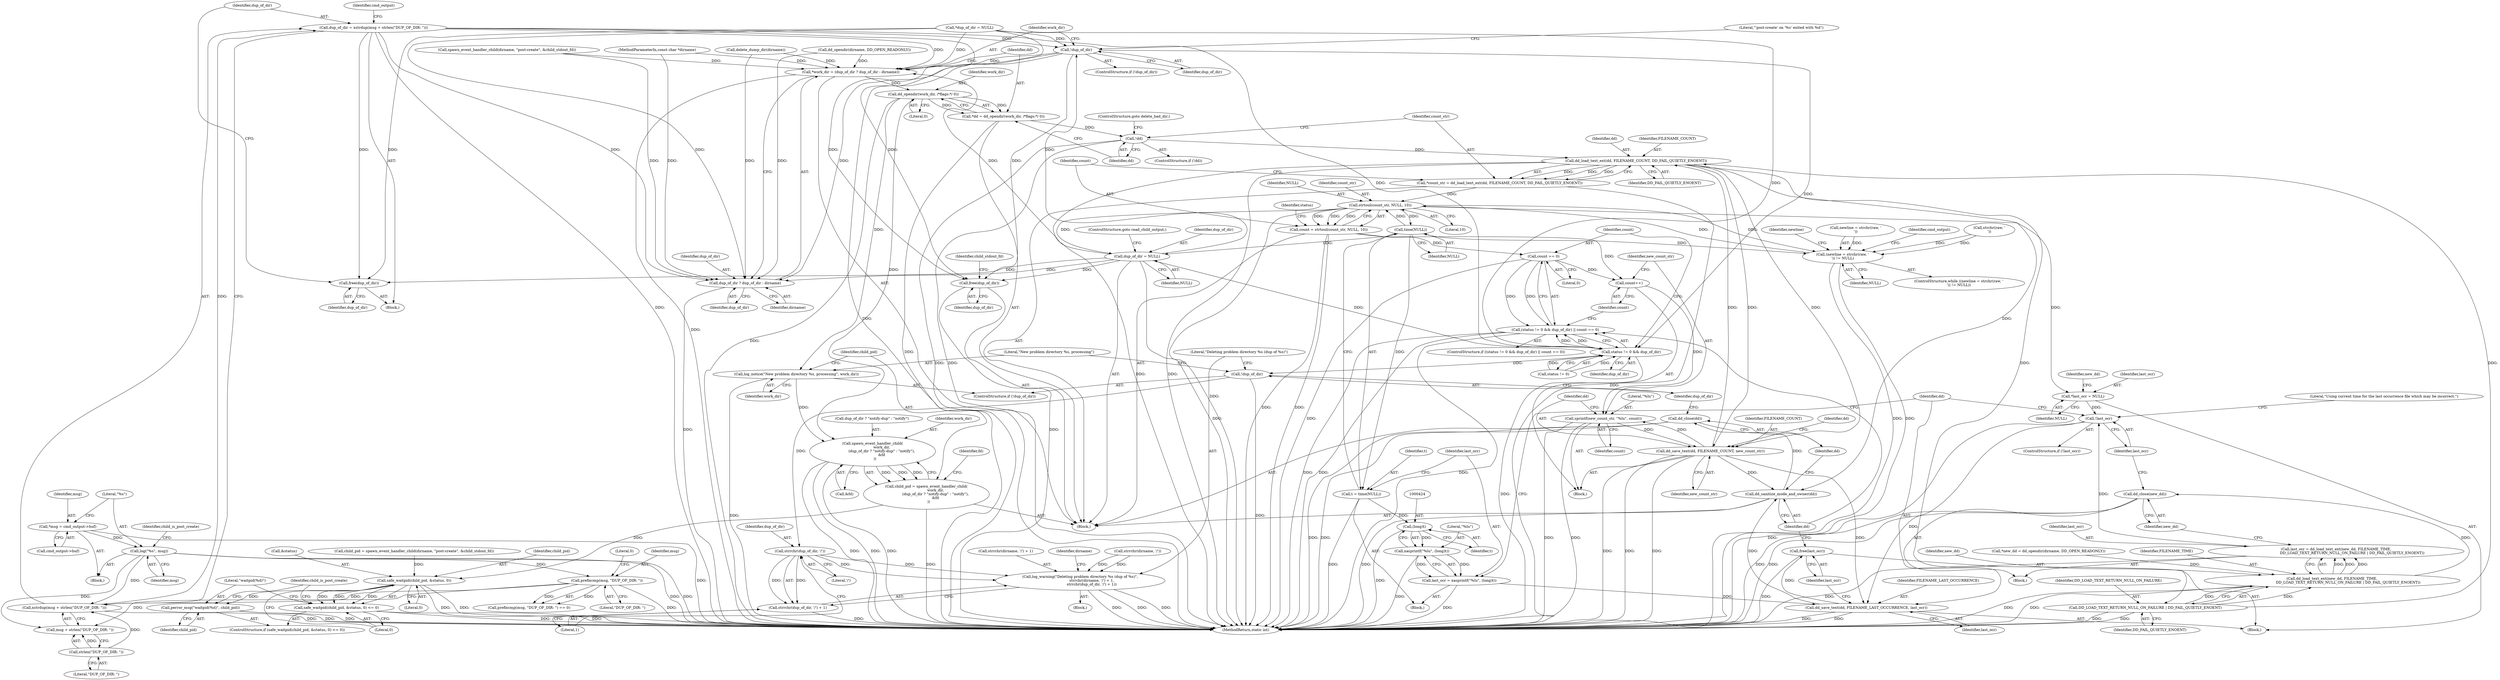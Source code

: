 digraph "0_abrt_8939398b82006ba1fec4ed491339fc075f43fc7c_0@integer" {
"1000258" [label="(Call,dup_of_dir = xstrdup(msg + strlen(\"DUP_OF_DIR: \")))"];
"1000260" [label="(Call,xstrdup(msg + strlen(\"DUP_OF_DIR: \")))"];
"1000251" [label="(Call,prefixcmp(msg, \"DUP_OF_DIR: \"))"];
"1000244" [label="(Call,log(\"%s\", msg))"];
"1000239" [label="(Call,*msg = cmd_output->buf)"];
"1000263" [label="(Call,strlen(\"DUP_OF_DIR: \"))"];
"1000256" [label="(Call,free(dup_of_dir))"];
"1000310" [label="(Call,!dup_of_dir)"];
"1000320" [label="(Call,*work_dir = (dup_of_dir ? dup_of_dir : dirname))"];
"1000329" [label="(Call,dd_opendir(work_dir, /*flags:*/ 0))"];
"1000327" [label="(Call,*dd = dd_opendir(work_dir, /*flags:*/ 0))"];
"1000333" [label="(Call,!dd)"];
"1000339" [label="(Call,dd_load_text_ext(dd, FILENAME_COUNT, DD_FAIL_QUIETLY_ENOENT))"];
"1000337" [label="(Call,*count_str = dd_load_text_ext(dd, FILENAME_COUNT, DD_FAIL_QUIETLY_ENOENT))"];
"1000346" [label="(Call,strtoul(count_str, NULL, 10))"];
"1000223" [label="(Call,(newline = strchr(raw, '\n')) != NULL)"];
"1000344" [label="(Call,count = strtoul(count_str, NULL, 10))"];
"1000357" [label="(Call,count == 0)"];
"1000351" [label="(Call,(status != 0 && dup_of_dir) || count == 0)"];
"1000361" [label="(Call,count++)"];
"1000364" [label="(Call,sprintf(new_count_str, \"%lu\", count))"];
"1000368" [label="(Call,dd_save_text(dd, FILENAME_COUNT, new_count_str))"];
"1000426" [label="(Call,dd_save_text(dd, FILENAME_LAST_OCCURRENCE, last_ocr))"];
"1000430" [label="(Call,free(last_ocr))"];
"1000432" [label="(Call,dd_sanitize_mode_and_owner(dd))"];
"1000434" [label="(Call,dd_close(dd))"];
"1000388" [label="(Call,*last_ocr = NULL)"];
"1000409" [label="(Call,!last_ocr)"];
"1000417" [label="(Call,time(NULL))"];
"1000415" [label="(Call,t = time(NULL))"];
"1000423" [label="(Call,(long)t)"];
"1000421" [label="(Call,xasprintf(\"%lu\", (long)t))"];
"1000419" [label="(Call,last_ocr = xasprintf(\"%lu\", (long)t))"];
"1000479" [label="(Call,dup_of_dir = NULL)"];
"1000322" [label="(Call,dup_of_dir ? dup_of_dir : dirname)"];
"1000352" [label="(Call,status != 0 && dup_of_dir)"];
"1000437" [label="(Call,!dup_of_dir)"];
"1000452" [label="(Call,strrchr(dup_of_dir, '/'))"];
"1000444" [label="(Call,log_warning(\"Deleting problem directory %s (dup of %s)\",\n                    strrchr(dirname, '/') + 1,\n                    strrchr(dup_of_dir, '/') + 1))"];
"1000451" [label="(Call,strrchr(dup_of_dir, '/') + 1)"];
"1000492" [label="(Call,free(dup_of_dir))"];
"1000399" [label="(Call,DD_LOAD_TEXT_RETURN_NULL_ON_FAILURE | DD_FAIL_QUIETLY_ENOENT)"];
"1000396" [label="(Call,dd_load_text_ext(new_dd, FILENAME_TIME,\n                            DD_LOAD_TEXT_RETURN_NULL_ON_FAILURE | DD_FAIL_QUIETLY_ENOENT))"];
"1000394" [label="(Call,last_ocr = dd_load_text_ext(new_dd, FILENAME_TIME,\n                            DD_LOAD_TEXT_RETURN_NULL_ON_FAILURE | DD_FAIL_QUIETLY_ENOENT))"];
"1000402" [label="(Call,dd_close(new_dd))"];
"1000439" [label="(Call,log_notice(\"New problem directory %s, processing\", work_dir))"];
"1000461" [label="(Call,spawn_event_handler_child(\n                work_dir,\n                (dup_of_dir ? \"notify-dup\" : \"notify\"),\n                &fd\n    ))"];
"1000459" [label="(Call,child_pid = spawn_event_handler_child(\n                work_dir,\n                (dup_of_dir ? \"notify-dup\" : \"notify\"),\n                &fd\n    ))"];
"1000281" [label="(Call,safe_waitpid(child_pid, &status, 0))"];
"1000280" [label="(Call,safe_waitpid(child_pid, &status, 0) <= 0)"];
"1000287" [label="(Call,perror_msg(\"waitpid(%d)\", child_pid))"];
"1000457" [label="(Identifier,dirname)"];
"1000287" [label="(Call,perror_msg(\"waitpid(%d)\", child_pid))"];
"1000333" [label="(Call,!dd)"];
"1000351" [label="(Call,(status != 0 && dup_of_dir) || count == 0)"];
"1000440" [label="(Literal,\"New problem directory %s, processing\")"];
"1000369" [label="(Identifier,dd)"];
"1000429" [label="(Identifier,last_ocr)"];
"1000320" [label="(Call,*work_dir = (dup_of_dir ? dup_of_dir : dirname))"];
"1000345" [label="(Identifier,count)"];
"1000328" [label="(Identifier,dd)"];
"1000395" [label="(Identifier,last_ocr)"];
"1000422" [label="(Literal,\"%lu\")"];
"1000461" [label="(Call,spawn_event_handler_child(\n                work_dir,\n                (dup_of_dir ? \"notify-dup\" : \"notify\"),\n                &fd\n    ))"];
"1000346" [label="(Call,strtoul(count_str, NULL, 10))"];
"1000413" [label="(Literal,\"Using current time for the last occurrence file which may be incorrect.\")"];
"1000397" [label="(Identifier,new_dd)"];
"1000463" [label="(Call,dup_of_dir ? \"notify-dup\" : \"notify\")"];
"1000354" [label="(Identifier,status)"];
"1000357" [label="(Call,count == 0)"];
"1000259" [label="(Identifier,dup_of_dir)"];
"1000240" [label="(Identifier,msg)"];
"1000334" [label="(Identifier,dd)"];
"1000410" [label="(Identifier,last_ocr)"];
"1000281" [label="(Call,safe_waitpid(child_pid, &status, 0))"];
"1000425" [label="(Identifier,t)"];
"1000329" [label="(Call,dd_opendir(work_dir, /*flags:*/ 0))"];
"1000392" [label="(Identifier,new_dd)"];
"1000384" [label="(Call,dd_opendir(dirname, DD_OPEN_READONLY))"];
"1000498" [label="(MethodReturn,static int)"];
"1000420" [label="(Identifier,last_ocr)"];
"1000273" [label="(Identifier,cmd_output)"];
"1000350" [label="(ControlStructure,if ((status != 0 && dup_of_dir) || count == 0))"];
"1000482" [label="(ControlStructure,goto read_child_output;)"];
"1000481" [label="(Identifier,NULL)"];
"1000251" [label="(Call,prefixcmp(msg, \"DUP_OF_DIR: \"))"];
"1000423" [label="(Call,(long)t)"];
"1000368" [label="(Call,dd_save_text(dd, FILENAME_COUNT, new_count_str))"];
"1000371" [label="(Identifier,new_count_str)"];
"1000447" [label="(Call,strrchr(dirname, '/'))"];
"1000254" [label="(Literal,0)"];
"1000467" [label="(Call,&fd)"];
"1000321" [label="(Identifier,work_dir)"];
"1000451" [label="(Call,strrchr(dup_of_dir, '/') + 1)"];
"1000401" [label="(Identifier,DD_FAIL_QUIETLY_ENOENT)"];
"1000253" [label="(Literal,\"DUP_OF_DIR: \")"];
"1000390" [label="(Identifier,NULL)"];
"1000441" [label="(Identifier,work_dir)"];
"1000361" [label="(Call,count++)"];
"1000367" [label="(Identifier,count)"];
"1000342" [label="(Identifier,DD_FAIL_QUIETLY_ENOENT)"];
"1000432" [label="(Call,dd_sanitize_mode_and_owner(dd))"];
"1000171" [label="(Call,child_pid = spawn_event_handler_child(dirname, \"post-create\", &child_stdout_fd))"];
"1000433" [label="(Identifier,dd)"];
"1000323" [label="(Identifier,dup_of_dir)"];
"1000493" [label="(Identifier,dup_of_dir)"];
"1000366" [label="(Literal,\"%lu\")"];
"1000353" [label="(Call,status != 0)"];
"1000437" [label="(Call,!dup_of_dir)"];
"1000444" [label="(Call,log_warning(\"Deleting problem directory %s (dup of %s)\",\n                    strrchr(dirname, '/') + 1,\n                    strrchr(dup_of_dir, '/') + 1))"];
"1000348" [label="(Identifier,NULL)"];
"1000358" [label="(Identifier,count)"];
"1000285" [label="(Literal,0)"];
"1000288" [label="(Literal,\"waitpid(%d)\")"];
"1000337" [label="(Call,*count_str = dd_load_text_ext(dd, FILENAME_COUNT, DD_FAIL_QUIETLY_ENOENT))"];
"1000250" [label="(Call,prefixcmp(msg, \"DUP_OF_DIR: \") == 0)"];
"1000462" [label="(Identifier,work_dir)"];
"1000352" [label="(Call,status != 0 && dup_of_dir)"];
"1000382" [label="(Call,*new_dd = dd_opendir(dirname, DD_OPEN_READONLY))"];
"1000222" [label="(ControlStructure,while ((newline = strchr(raw, '\n')) != NULL))"];
"1000341" [label="(Identifier,FILENAME_COUNT)"];
"1000370" [label="(Identifier,FILENAME_COUNT)"];
"1000359" [label="(Literal,0)"];
"1000255" [label="(Block,)"];
"1000456" [label="(Call,delete_dump_dir(dirname))"];
"1000393" [label="(Block,)"];
"1000431" [label="(Identifier,last_ocr)"];
"1000400" [label="(Identifier,DD_LOAD_TEXT_RETURN_NULL_ON_FAILURE)"];
"1000376" [label="(Identifier,dd)"];
"1000417" [label="(Call,time(NULL))"];
"1000430" [label="(Call,free(last_ocr))"];
"1000415" [label="(Call,t = time(NULL))"];
"1000314" [label="(Literal,\"'post-create' on '%s' exited with %d\")"];
"1000344" [label="(Call,count = strtoul(count_str, NULL, 10))"];
"1000339" [label="(Call,dd_load_text_ext(dd, FILENAME_COUNT, DD_FAIL_QUIETLY_ENOENT))"];
"1000479" [label="(Call,dup_of_dir = NULL)"];
"1000280" [label="(Call,safe_waitpid(child_pid, &status, 0) <= 0)"];
"1000443" [label="(Block,)"];
"1000416" [label="(Identifier,t)"];
"1000362" [label="(Identifier,count)"];
"1000249" [label="(Identifier,child_is_post_create)"];
"1000330" [label="(Identifier,work_dir)"];
"1000446" [label="(Call,strrchr(dirname, '/') + 1)"];
"1000325" [label="(Identifier,dirname)"];
"1000402" [label="(Call,dd_close(new_dd))"];
"1000327" [label="(Call,*dd = dd_opendir(work_dir, /*flags:*/ 0))"];
"1000322" [label="(Call,dup_of_dir ? dup_of_dir : dirname)"];
"1000226" [label="(Call,strchr(raw, '\n'))"];
"1000233" [label="(Identifier,newline)"];
"1000389" [label="(Identifier,last_ocr)"];
"1000241" [label="(Call,cmd_output->buf)"];
"1000257" [label="(Identifier,dup_of_dir)"];
"1000427" [label="(Identifier,dd)"];
"1000252" [label="(Identifier,msg)"];
"1000408" [label="(ControlStructure,if (!last_ocr))"];
"1000411" [label="(Block,)"];
"1000454" [label="(Literal,'/')"];
"1000244" [label="(Call,log(\"%s\", msg))"];
"1000335" [label="(ControlStructure,goto delete_bad_dir;)"];
"1000439" [label="(Call,log_notice(\"New problem directory %s, processing\", work_dir))"];
"1000470" [label="(Identifier,fd)"];
"1000436" [label="(ControlStructure,if (!dup_of_dir))"];
"1000173" [label="(Call,spawn_event_handler_child(dirname, \"post-create\", &child_stdout_fd))"];
"1000356" [label="(Identifier,dup_of_dir)"];
"1000455" [label="(Literal,1)"];
"1000495" [label="(Identifier,child_stdout_fd)"];
"1000445" [label="(Literal,\"Deleting problem directory %s (dup of %s)\")"];
"1000230" [label="(Block,)"];
"1000286" [label="(Literal,0)"];
"1000338" [label="(Identifier,count_str)"];
"1000347" [label="(Identifier,count_str)"];
"1000349" [label="(Literal,10)"];
"1000279" [label="(ControlStructure,if (safe_waitpid(child_pid, &status, 0) <= 0))"];
"1000421" [label="(Call,xasprintf(\"%lu\", (long)t))"];
"1000331" [label="(Literal,0)"];
"1000403" [label="(Identifier,new_dd)"];
"1000434" [label="(Call,dd_close(dd))"];
"1000459" [label="(Call,child_pid = spawn_event_handler_child(\n                work_dir,\n                (dup_of_dir ? \"notify-dup\" : \"notify\"),\n                &fd\n    ))"];
"1000282" [label="(Identifier,child_pid)"];
"1000399" [label="(Call,DD_LOAD_TEXT_RETURN_NULL_ON_FAILURE | DD_FAIL_QUIETLY_ENOENT)"];
"1000260" [label="(Call,xstrdup(msg + strlen(\"DUP_OF_DIR: \")))"];
"1000246" [label="(Identifier,msg)"];
"1000438" [label="(Identifier,dup_of_dir)"];
"1000309" [label="(ControlStructure,if (!dup_of_dir))"];
"1000245" [label="(Literal,\"%s\")"];
"1000261" [label="(Call,msg + strlen(\"DUP_OF_DIR: \"))"];
"1000380" [label="(Block,)"];
"1000340" [label="(Identifier,dd)"];
"1000256" [label="(Call,free(dup_of_dir))"];
"1000229" [label="(Identifier,NULL)"];
"1000365" [label="(Identifier,new_count_str)"];
"1000426" [label="(Call,dd_save_text(dd, FILENAME_LAST_OCCURRENCE, last_ocr))"];
"1000179" [label="(Call,*dup_of_dir = NULL)"];
"1000394" [label="(Call,last_ocr = dd_load_text_ext(new_dd, FILENAME_TIME,\n                            DD_LOAD_TEXT_RETURN_NULL_ON_FAILURE | DD_FAIL_QUIETLY_ENOENT))"];
"1000409" [label="(Call,!last_ocr)"];
"1000224" [label="(Call,newline = strchr(raw, '\n'))"];
"1000364" [label="(Call,sprintf(new_count_str, \"%lu\", count))"];
"1000398" [label="(Identifier,FILENAME_TIME)"];
"1000360" [label="(Block,)"];
"1000311" [label="(Identifier,dup_of_dir)"];
"1000453" [label="(Identifier,dup_of_dir)"];
"1000419" [label="(Call,last_ocr = xasprintf(\"%lu\", (long)t))"];
"1000239" [label="(Call,*msg = cmd_output->buf)"];
"1000452" [label="(Call,strrchr(dup_of_dir, '/'))"];
"1000324" [label="(Identifier,dup_of_dir)"];
"1000435" [label="(Identifier,dd)"];
"1000388" [label="(Call,*last_ocr = NULL)"];
"1000289" [label="(Identifier,child_pid)"];
"1000264" [label="(Literal,\"DUP_OF_DIR: \")"];
"1000428" [label="(Identifier,FILENAME_LAST_OCCURRENCE)"];
"1000258" [label="(Call,dup_of_dir = xstrdup(msg + strlen(\"DUP_OF_DIR: \")))"];
"1000132" [label="(MethodParameterIn,const char *dirname)"];
"1000396" [label="(Call,dd_load_text_ext(new_dd, FILENAME_TIME,\n                            DD_LOAD_TEXT_RETURN_NULL_ON_FAILURE | DD_FAIL_QUIETLY_ENOENT))"];
"1000292" [label="(Identifier,child_is_post_create)"];
"1000460" [label="(Identifier,child_pid)"];
"1000310" [label="(Call,!dup_of_dir)"];
"1000332" [label="(ControlStructure,if (!dd))"];
"1000492" [label="(Call,free(dup_of_dir))"];
"1000480" [label="(Identifier,dup_of_dir)"];
"1000266" [label="(Identifier,cmd_output)"];
"1000283" [label="(Call,&status)"];
"1000263" [label="(Call,strlen(\"DUP_OF_DIR: \"))"];
"1000133" [label="(Block,)"];
"1000223" [label="(Call,(newline = strchr(raw, '\n')) != NULL)"];
"1000418" [label="(Identifier,NULL)"];
"1000258" -> "1000255"  [label="AST: "];
"1000258" -> "1000260"  [label="CFG: "];
"1000259" -> "1000258"  [label="AST: "];
"1000260" -> "1000258"  [label="AST: "];
"1000266" -> "1000258"  [label="CFG: "];
"1000258" -> "1000498"  [label="DDG: "];
"1000258" -> "1000256"  [label="DDG: "];
"1000260" -> "1000258"  [label="DDG: "];
"1000258" -> "1000310"  [label="DDG: "];
"1000258" -> "1000320"  [label="DDG: "];
"1000258" -> "1000322"  [label="DDG: "];
"1000258" -> "1000352"  [label="DDG: "];
"1000258" -> "1000492"  [label="DDG: "];
"1000260" -> "1000261"  [label="CFG: "];
"1000261" -> "1000260"  [label="AST: "];
"1000260" -> "1000498"  [label="DDG: "];
"1000251" -> "1000260"  [label="DDG: "];
"1000244" -> "1000260"  [label="DDG: "];
"1000263" -> "1000260"  [label="DDG: "];
"1000251" -> "1000250"  [label="AST: "];
"1000251" -> "1000253"  [label="CFG: "];
"1000252" -> "1000251"  [label="AST: "];
"1000253" -> "1000251"  [label="AST: "];
"1000254" -> "1000251"  [label="CFG: "];
"1000251" -> "1000498"  [label="DDG: "];
"1000251" -> "1000250"  [label="DDG: "];
"1000251" -> "1000250"  [label="DDG: "];
"1000244" -> "1000251"  [label="DDG: "];
"1000251" -> "1000261"  [label="DDG: "];
"1000244" -> "1000230"  [label="AST: "];
"1000244" -> "1000246"  [label="CFG: "];
"1000245" -> "1000244"  [label="AST: "];
"1000246" -> "1000244"  [label="AST: "];
"1000249" -> "1000244"  [label="CFG: "];
"1000244" -> "1000498"  [label="DDG: "];
"1000244" -> "1000498"  [label="DDG: "];
"1000239" -> "1000244"  [label="DDG: "];
"1000244" -> "1000261"  [label="DDG: "];
"1000239" -> "1000230"  [label="AST: "];
"1000239" -> "1000241"  [label="CFG: "];
"1000240" -> "1000239"  [label="AST: "];
"1000241" -> "1000239"  [label="AST: "];
"1000245" -> "1000239"  [label="CFG: "];
"1000239" -> "1000498"  [label="DDG: "];
"1000263" -> "1000261"  [label="AST: "];
"1000263" -> "1000264"  [label="CFG: "];
"1000264" -> "1000263"  [label="AST: "];
"1000261" -> "1000263"  [label="CFG: "];
"1000263" -> "1000261"  [label="DDG: "];
"1000256" -> "1000255"  [label="AST: "];
"1000256" -> "1000257"  [label="CFG: "];
"1000257" -> "1000256"  [label="AST: "];
"1000259" -> "1000256"  [label="CFG: "];
"1000179" -> "1000256"  [label="DDG: "];
"1000479" -> "1000256"  [label="DDG: "];
"1000310" -> "1000309"  [label="AST: "];
"1000310" -> "1000311"  [label="CFG: "];
"1000311" -> "1000310"  [label="AST: "];
"1000314" -> "1000310"  [label="CFG: "];
"1000321" -> "1000310"  [label="CFG: "];
"1000310" -> "1000498"  [label="DDG: "];
"1000179" -> "1000310"  [label="DDG: "];
"1000479" -> "1000310"  [label="DDG: "];
"1000310" -> "1000320"  [label="DDG: "];
"1000310" -> "1000322"  [label="DDG: "];
"1000310" -> "1000352"  [label="DDG: "];
"1000310" -> "1000492"  [label="DDG: "];
"1000320" -> "1000133"  [label="AST: "];
"1000320" -> "1000322"  [label="CFG: "];
"1000321" -> "1000320"  [label="AST: "];
"1000322" -> "1000320"  [label="AST: "];
"1000328" -> "1000320"  [label="CFG: "];
"1000320" -> "1000498"  [label="DDG: "];
"1000179" -> "1000320"  [label="DDG: "];
"1000479" -> "1000320"  [label="DDG: "];
"1000456" -> "1000320"  [label="DDG: "];
"1000173" -> "1000320"  [label="DDG: "];
"1000384" -> "1000320"  [label="DDG: "];
"1000132" -> "1000320"  [label="DDG: "];
"1000320" -> "1000329"  [label="DDG: "];
"1000329" -> "1000327"  [label="AST: "];
"1000329" -> "1000331"  [label="CFG: "];
"1000330" -> "1000329"  [label="AST: "];
"1000331" -> "1000329"  [label="AST: "];
"1000327" -> "1000329"  [label="CFG: "];
"1000329" -> "1000498"  [label="DDG: "];
"1000329" -> "1000327"  [label="DDG: "];
"1000329" -> "1000327"  [label="DDG: "];
"1000329" -> "1000439"  [label="DDG: "];
"1000329" -> "1000461"  [label="DDG: "];
"1000327" -> "1000133"  [label="AST: "];
"1000328" -> "1000327"  [label="AST: "];
"1000334" -> "1000327"  [label="CFG: "];
"1000327" -> "1000498"  [label="DDG: "];
"1000327" -> "1000333"  [label="DDG: "];
"1000333" -> "1000332"  [label="AST: "];
"1000333" -> "1000334"  [label="CFG: "];
"1000334" -> "1000333"  [label="AST: "];
"1000335" -> "1000333"  [label="CFG: "];
"1000338" -> "1000333"  [label="CFG: "];
"1000333" -> "1000498"  [label="DDG: "];
"1000333" -> "1000498"  [label="DDG: "];
"1000333" -> "1000339"  [label="DDG: "];
"1000339" -> "1000337"  [label="AST: "];
"1000339" -> "1000342"  [label="CFG: "];
"1000340" -> "1000339"  [label="AST: "];
"1000341" -> "1000339"  [label="AST: "];
"1000342" -> "1000339"  [label="AST: "];
"1000337" -> "1000339"  [label="CFG: "];
"1000339" -> "1000498"  [label="DDG: "];
"1000339" -> "1000498"  [label="DDG: "];
"1000339" -> "1000337"  [label="DDG: "];
"1000339" -> "1000337"  [label="DDG: "];
"1000339" -> "1000337"  [label="DDG: "];
"1000368" -> "1000339"  [label="DDG: "];
"1000399" -> "1000339"  [label="DDG: "];
"1000339" -> "1000368"  [label="DDG: "];
"1000339" -> "1000368"  [label="DDG: "];
"1000339" -> "1000399"  [label="DDG: "];
"1000339" -> "1000432"  [label="DDG: "];
"1000337" -> "1000133"  [label="AST: "];
"1000338" -> "1000337"  [label="AST: "];
"1000345" -> "1000337"  [label="CFG: "];
"1000337" -> "1000498"  [label="DDG: "];
"1000337" -> "1000346"  [label="DDG: "];
"1000346" -> "1000344"  [label="AST: "];
"1000346" -> "1000349"  [label="CFG: "];
"1000347" -> "1000346"  [label="AST: "];
"1000348" -> "1000346"  [label="AST: "];
"1000349" -> "1000346"  [label="AST: "];
"1000344" -> "1000346"  [label="CFG: "];
"1000346" -> "1000498"  [label="DDG: "];
"1000346" -> "1000223"  [label="DDG: "];
"1000346" -> "1000344"  [label="DDG: "];
"1000346" -> "1000344"  [label="DDG: "];
"1000346" -> "1000344"  [label="DDG: "];
"1000223" -> "1000346"  [label="DDG: "];
"1000417" -> "1000346"  [label="DDG: "];
"1000346" -> "1000388"  [label="DDG: "];
"1000346" -> "1000417"  [label="DDG: "];
"1000346" -> "1000479"  [label="DDG: "];
"1000223" -> "1000222"  [label="AST: "];
"1000223" -> "1000229"  [label="CFG: "];
"1000224" -> "1000223"  [label="AST: "];
"1000229" -> "1000223"  [label="AST: "];
"1000233" -> "1000223"  [label="CFG: "];
"1000273" -> "1000223"  [label="CFG: "];
"1000223" -> "1000498"  [label="DDG: "];
"1000223" -> "1000498"  [label="DDG: "];
"1000224" -> "1000223"  [label="DDG: "];
"1000226" -> "1000223"  [label="DDG: "];
"1000226" -> "1000223"  [label="DDG: "];
"1000417" -> "1000223"  [label="DDG: "];
"1000344" -> "1000133"  [label="AST: "];
"1000345" -> "1000344"  [label="AST: "];
"1000354" -> "1000344"  [label="CFG: "];
"1000344" -> "1000498"  [label="DDG: "];
"1000344" -> "1000498"  [label="DDG: "];
"1000344" -> "1000357"  [label="DDG: "];
"1000344" -> "1000361"  [label="DDG: "];
"1000357" -> "1000351"  [label="AST: "];
"1000357" -> "1000359"  [label="CFG: "];
"1000358" -> "1000357"  [label="AST: "];
"1000359" -> "1000357"  [label="AST: "];
"1000351" -> "1000357"  [label="CFG: "];
"1000357" -> "1000498"  [label="DDG: "];
"1000357" -> "1000351"  [label="DDG: "];
"1000357" -> "1000351"  [label="DDG: "];
"1000357" -> "1000361"  [label="DDG: "];
"1000351" -> "1000350"  [label="AST: "];
"1000351" -> "1000352"  [label="CFG: "];
"1000352" -> "1000351"  [label="AST: "];
"1000362" -> "1000351"  [label="CFG: "];
"1000433" -> "1000351"  [label="CFG: "];
"1000351" -> "1000498"  [label="DDG: "];
"1000351" -> "1000498"  [label="DDG: "];
"1000351" -> "1000498"  [label="DDG: "];
"1000352" -> "1000351"  [label="DDG: "];
"1000352" -> "1000351"  [label="DDG: "];
"1000361" -> "1000360"  [label="AST: "];
"1000361" -> "1000362"  [label="CFG: "];
"1000362" -> "1000361"  [label="AST: "];
"1000365" -> "1000361"  [label="CFG: "];
"1000361" -> "1000364"  [label="DDG: "];
"1000364" -> "1000360"  [label="AST: "];
"1000364" -> "1000367"  [label="CFG: "];
"1000365" -> "1000364"  [label="AST: "];
"1000366" -> "1000364"  [label="AST: "];
"1000367" -> "1000364"  [label="AST: "];
"1000369" -> "1000364"  [label="CFG: "];
"1000364" -> "1000498"  [label="DDG: "];
"1000364" -> "1000498"  [label="DDG: "];
"1000368" -> "1000364"  [label="DDG: "];
"1000364" -> "1000368"  [label="DDG: "];
"1000368" -> "1000360"  [label="AST: "];
"1000368" -> "1000371"  [label="CFG: "];
"1000369" -> "1000368"  [label="AST: "];
"1000370" -> "1000368"  [label="AST: "];
"1000371" -> "1000368"  [label="AST: "];
"1000376" -> "1000368"  [label="CFG: "];
"1000368" -> "1000498"  [label="DDG: "];
"1000368" -> "1000498"  [label="DDG: "];
"1000368" -> "1000498"  [label="DDG: "];
"1000368" -> "1000426"  [label="DDG: "];
"1000368" -> "1000432"  [label="DDG: "];
"1000426" -> "1000380"  [label="AST: "];
"1000426" -> "1000429"  [label="CFG: "];
"1000427" -> "1000426"  [label="AST: "];
"1000428" -> "1000426"  [label="AST: "];
"1000429" -> "1000426"  [label="AST: "];
"1000431" -> "1000426"  [label="CFG: "];
"1000426" -> "1000498"  [label="DDG: "];
"1000426" -> "1000498"  [label="DDG: "];
"1000419" -> "1000426"  [label="DDG: "];
"1000409" -> "1000426"  [label="DDG: "];
"1000426" -> "1000430"  [label="DDG: "];
"1000426" -> "1000432"  [label="DDG: "];
"1000430" -> "1000380"  [label="AST: "];
"1000430" -> "1000431"  [label="CFG: "];
"1000431" -> "1000430"  [label="AST: "];
"1000433" -> "1000430"  [label="CFG: "];
"1000430" -> "1000498"  [label="DDG: "];
"1000432" -> "1000133"  [label="AST: "];
"1000432" -> "1000433"  [label="CFG: "];
"1000433" -> "1000432"  [label="AST: "];
"1000435" -> "1000432"  [label="CFG: "];
"1000432" -> "1000498"  [label="DDG: "];
"1000432" -> "1000434"  [label="DDG: "];
"1000434" -> "1000133"  [label="AST: "];
"1000434" -> "1000435"  [label="CFG: "];
"1000435" -> "1000434"  [label="AST: "];
"1000438" -> "1000434"  [label="CFG: "];
"1000434" -> "1000498"  [label="DDG: "];
"1000434" -> "1000498"  [label="DDG: "];
"1000388" -> "1000380"  [label="AST: "];
"1000388" -> "1000390"  [label="CFG: "];
"1000389" -> "1000388"  [label="AST: "];
"1000390" -> "1000388"  [label="AST: "];
"1000392" -> "1000388"  [label="CFG: "];
"1000388" -> "1000409"  [label="DDG: "];
"1000409" -> "1000408"  [label="AST: "];
"1000409" -> "1000410"  [label="CFG: "];
"1000410" -> "1000409"  [label="AST: "];
"1000413" -> "1000409"  [label="CFG: "];
"1000427" -> "1000409"  [label="CFG: "];
"1000409" -> "1000498"  [label="DDG: "];
"1000394" -> "1000409"  [label="DDG: "];
"1000417" -> "1000415"  [label="AST: "];
"1000417" -> "1000418"  [label="CFG: "];
"1000418" -> "1000417"  [label="AST: "];
"1000415" -> "1000417"  [label="CFG: "];
"1000417" -> "1000415"  [label="DDG: "];
"1000417" -> "1000479"  [label="DDG: "];
"1000415" -> "1000411"  [label="AST: "];
"1000416" -> "1000415"  [label="AST: "];
"1000420" -> "1000415"  [label="CFG: "];
"1000415" -> "1000498"  [label="DDG: "];
"1000415" -> "1000423"  [label="DDG: "];
"1000423" -> "1000421"  [label="AST: "];
"1000423" -> "1000425"  [label="CFG: "];
"1000424" -> "1000423"  [label="AST: "];
"1000425" -> "1000423"  [label="AST: "];
"1000421" -> "1000423"  [label="CFG: "];
"1000423" -> "1000498"  [label="DDG: "];
"1000423" -> "1000421"  [label="DDG: "];
"1000421" -> "1000419"  [label="AST: "];
"1000422" -> "1000421"  [label="AST: "];
"1000419" -> "1000421"  [label="CFG: "];
"1000421" -> "1000498"  [label="DDG: "];
"1000421" -> "1000419"  [label="DDG: "];
"1000421" -> "1000419"  [label="DDG: "];
"1000419" -> "1000411"  [label="AST: "];
"1000420" -> "1000419"  [label="AST: "];
"1000427" -> "1000419"  [label="CFG: "];
"1000419" -> "1000498"  [label="DDG: "];
"1000479" -> "1000133"  [label="AST: "];
"1000479" -> "1000481"  [label="CFG: "];
"1000480" -> "1000479"  [label="AST: "];
"1000481" -> "1000479"  [label="AST: "];
"1000482" -> "1000479"  [label="CFG: "];
"1000479" -> "1000498"  [label="DDG: "];
"1000479" -> "1000322"  [label="DDG: "];
"1000479" -> "1000352"  [label="DDG: "];
"1000479" -> "1000492"  [label="DDG: "];
"1000322" -> "1000324"  [label="CFG: "];
"1000322" -> "1000325"  [label="CFG: "];
"1000323" -> "1000322"  [label="AST: "];
"1000324" -> "1000322"  [label="AST: "];
"1000325" -> "1000322"  [label="AST: "];
"1000322" -> "1000498"  [label="DDG: "];
"1000179" -> "1000322"  [label="DDG: "];
"1000456" -> "1000322"  [label="DDG: "];
"1000173" -> "1000322"  [label="DDG: "];
"1000384" -> "1000322"  [label="DDG: "];
"1000132" -> "1000322"  [label="DDG: "];
"1000352" -> "1000353"  [label="CFG: "];
"1000352" -> "1000356"  [label="CFG: "];
"1000353" -> "1000352"  [label="AST: "];
"1000356" -> "1000352"  [label="AST: "];
"1000358" -> "1000352"  [label="CFG: "];
"1000352" -> "1000498"  [label="DDG: "];
"1000353" -> "1000352"  [label="DDG: "];
"1000353" -> "1000352"  [label="DDG: "];
"1000179" -> "1000352"  [label="DDG: "];
"1000352" -> "1000437"  [label="DDG: "];
"1000437" -> "1000436"  [label="AST: "];
"1000437" -> "1000438"  [label="CFG: "];
"1000438" -> "1000437"  [label="AST: "];
"1000440" -> "1000437"  [label="CFG: "];
"1000445" -> "1000437"  [label="CFG: "];
"1000437" -> "1000498"  [label="DDG: "];
"1000437" -> "1000452"  [label="DDG: "];
"1000452" -> "1000451"  [label="AST: "];
"1000452" -> "1000454"  [label="CFG: "];
"1000453" -> "1000452"  [label="AST: "];
"1000454" -> "1000452"  [label="AST: "];
"1000455" -> "1000452"  [label="CFG: "];
"1000452" -> "1000444"  [label="DDG: "];
"1000452" -> "1000444"  [label="DDG: "];
"1000452" -> "1000451"  [label="DDG: "];
"1000452" -> "1000451"  [label="DDG: "];
"1000444" -> "1000443"  [label="AST: "];
"1000444" -> "1000451"  [label="CFG: "];
"1000445" -> "1000444"  [label="AST: "];
"1000446" -> "1000444"  [label="AST: "];
"1000451" -> "1000444"  [label="AST: "];
"1000457" -> "1000444"  [label="CFG: "];
"1000444" -> "1000498"  [label="DDG: "];
"1000444" -> "1000498"  [label="DDG: "];
"1000444" -> "1000498"  [label="DDG: "];
"1000447" -> "1000444"  [label="DDG: "];
"1000447" -> "1000444"  [label="DDG: "];
"1000451" -> "1000455"  [label="CFG: "];
"1000455" -> "1000451"  [label="AST: "];
"1000451" -> "1000498"  [label="DDG: "];
"1000492" -> "1000133"  [label="AST: "];
"1000492" -> "1000493"  [label="CFG: "];
"1000493" -> "1000492"  [label="AST: "];
"1000495" -> "1000492"  [label="CFG: "];
"1000492" -> "1000498"  [label="DDG: "];
"1000179" -> "1000492"  [label="DDG: "];
"1000399" -> "1000396"  [label="AST: "];
"1000399" -> "1000401"  [label="CFG: "];
"1000400" -> "1000399"  [label="AST: "];
"1000401" -> "1000399"  [label="AST: "];
"1000396" -> "1000399"  [label="CFG: "];
"1000399" -> "1000498"  [label="DDG: "];
"1000399" -> "1000498"  [label="DDG: "];
"1000399" -> "1000396"  [label="DDG: "];
"1000399" -> "1000396"  [label="DDG: "];
"1000396" -> "1000394"  [label="AST: "];
"1000397" -> "1000396"  [label="AST: "];
"1000398" -> "1000396"  [label="AST: "];
"1000394" -> "1000396"  [label="CFG: "];
"1000396" -> "1000498"  [label="DDG: "];
"1000396" -> "1000498"  [label="DDG: "];
"1000396" -> "1000394"  [label="DDG: "];
"1000396" -> "1000394"  [label="DDG: "];
"1000396" -> "1000394"  [label="DDG: "];
"1000382" -> "1000396"  [label="DDG: "];
"1000396" -> "1000402"  [label="DDG: "];
"1000394" -> "1000393"  [label="AST: "];
"1000395" -> "1000394"  [label="AST: "];
"1000403" -> "1000394"  [label="CFG: "];
"1000394" -> "1000498"  [label="DDG: "];
"1000402" -> "1000393"  [label="AST: "];
"1000402" -> "1000403"  [label="CFG: "];
"1000403" -> "1000402"  [label="AST: "];
"1000410" -> "1000402"  [label="CFG: "];
"1000402" -> "1000498"  [label="DDG: "];
"1000402" -> "1000498"  [label="DDG: "];
"1000439" -> "1000436"  [label="AST: "];
"1000439" -> "1000441"  [label="CFG: "];
"1000440" -> "1000439"  [label="AST: "];
"1000441" -> "1000439"  [label="AST: "];
"1000460" -> "1000439"  [label="CFG: "];
"1000439" -> "1000498"  [label="DDG: "];
"1000439" -> "1000461"  [label="DDG: "];
"1000461" -> "1000459"  [label="AST: "];
"1000461" -> "1000467"  [label="CFG: "];
"1000462" -> "1000461"  [label="AST: "];
"1000463" -> "1000461"  [label="AST: "];
"1000467" -> "1000461"  [label="AST: "];
"1000459" -> "1000461"  [label="CFG: "];
"1000461" -> "1000498"  [label="DDG: "];
"1000461" -> "1000498"  [label="DDG: "];
"1000461" -> "1000498"  [label="DDG: "];
"1000461" -> "1000459"  [label="DDG: "];
"1000461" -> "1000459"  [label="DDG: "];
"1000461" -> "1000459"  [label="DDG: "];
"1000459" -> "1000133"  [label="AST: "];
"1000460" -> "1000459"  [label="AST: "];
"1000470" -> "1000459"  [label="CFG: "];
"1000459" -> "1000498"  [label="DDG: "];
"1000459" -> "1000281"  [label="DDG: "];
"1000281" -> "1000280"  [label="AST: "];
"1000281" -> "1000285"  [label="CFG: "];
"1000282" -> "1000281"  [label="AST: "];
"1000283" -> "1000281"  [label="AST: "];
"1000285" -> "1000281"  [label="AST: "];
"1000286" -> "1000281"  [label="CFG: "];
"1000281" -> "1000498"  [label="DDG: "];
"1000281" -> "1000498"  [label="DDG: "];
"1000281" -> "1000280"  [label="DDG: "];
"1000281" -> "1000280"  [label="DDG: "];
"1000281" -> "1000280"  [label="DDG: "];
"1000171" -> "1000281"  [label="DDG: "];
"1000281" -> "1000287"  [label="DDG: "];
"1000280" -> "1000279"  [label="AST: "];
"1000280" -> "1000286"  [label="CFG: "];
"1000286" -> "1000280"  [label="AST: "];
"1000288" -> "1000280"  [label="CFG: "];
"1000292" -> "1000280"  [label="CFG: "];
"1000280" -> "1000498"  [label="DDG: "];
"1000280" -> "1000498"  [label="DDG: "];
"1000287" -> "1000279"  [label="AST: "];
"1000287" -> "1000289"  [label="CFG: "];
"1000288" -> "1000287"  [label="AST: "];
"1000289" -> "1000287"  [label="AST: "];
"1000292" -> "1000287"  [label="CFG: "];
"1000287" -> "1000498"  [label="DDG: "];
"1000287" -> "1000498"  [label="DDG: "];
}
